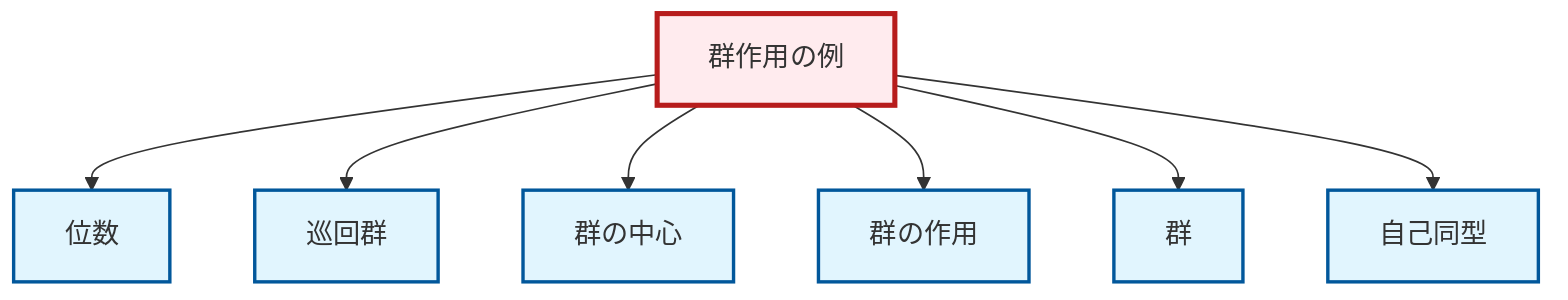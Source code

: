graph TD
    classDef definition fill:#e1f5fe,stroke:#01579b,stroke-width:2px
    classDef theorem fill:#f3e5f5,stroke:#4a148c,stroke-width:2px
    classDef axiom fill:#fff3e0,stroke:#e65100,stroke-width:2px
    classDef example fill:#e8f5e9,stroke:#1b5e20,stroke-width:2px
    classDef current fill:#ffebee,stroke:#b71c1c,stroke-width:3px
    ex-group-action-examples["群作用の例"]:::example
    def-cyclic-group["巡回群"]:::definition
    def-automorphism["自己同型"]:::definition
    def-group["群"]:::definition
    def-center-of-group["群の中心"]:::definition
    def-order["位数"]:::definition
    def-group-action["群の作用"]:::definition
    ex-group-action-examples --> def-order
    ex-group-action-examples --> def-cyclic-group
    ex-group-action-examples --> def-center-of-group
    ex-group-action-examples --> def-group-action
    ex-group-action-examples --> def-group
    ex-group-action-examples --> def-automorphism
    class ex-group-action-examples current